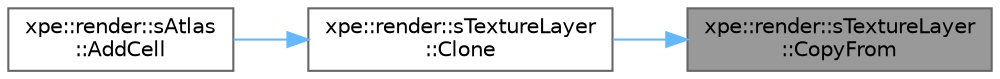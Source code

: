 digraph "xpe::render::sTextureLayer::CopyFrom"
{
 // LATEX_PDF_SIZE
  bgcolor="transparent";
  edge [fontname=Helvetica,fontsize=10,labelfontname=Helvetica,labelfontsize=10];
  node [fontname=Helvetica,fontsize=10,shape=box,height=0.2,width=0.4];
  rankdir="RL";
  Node1 [id="Node000001",label="xpe::render::sTextureLayer\l::CopyFrom",height=0.2,width=0.4,color="gray40", fillcolor="grey60", style="filled", fontcolor="black",tooltip=" "];
  Node1 -> Node2 [id="edge3_Node000001_Node000002",dir="back",color="steelblue1",style="solid",tooltip=" "];
  Node2 [id="Node000002",label="xpe::render::sTextureLayer\l::Clone",height=0.2,width=0.4,color="grey40", fillcolor="white", style="filled",URL="$structxpe_1_1render_1_1s_texture_layer.html#a569be24358e889b9b52802dea3fd4155",tooltip=" "];
  Node2 -> Node3 [id="edge4_Node000002_Node000003",dir="back",color="steelblue1",style="solid",tooltip=" "];
  Node3 [id="Node000003",label="xpe::render::sAtlas\l::AddCell",height=0.2,width=0.4,color="grey40", fillcolor="white", style="filled",URL="$structxpe_1_1render_1_1s_atlas.html#aadddcc49677815c6ff7169e7cb8b9f5a",tooltip=" "];
}
